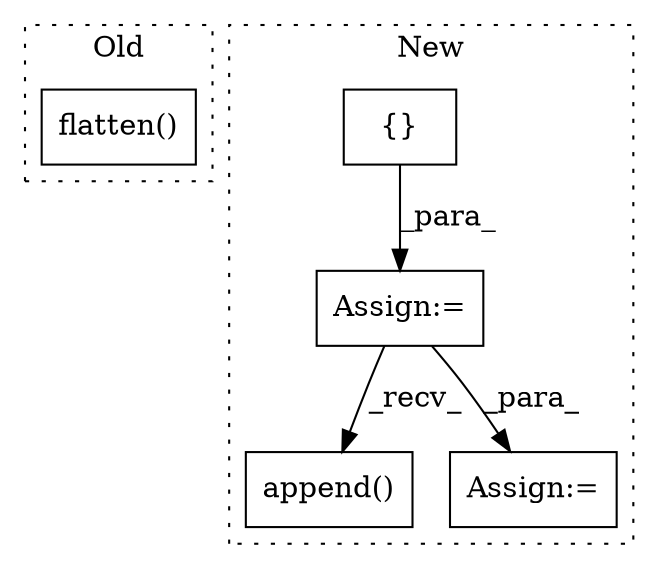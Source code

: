 digraph G {
subgraph cluster0 {
1 [label="flatten()" a="75" s="3345" l="45" shape="box"];
label = "Old";
style="dotted";
}
subgraph cluster1 {
2 [label="append()" a="75" s="3876,3910" l="27,1" shape="box"];
3 [label="Assign:=" a="68" s="3606" l="3" shape="box"];
4 [label="{}" a="59" s="3609,3609" l="2,1" shape="box"];
5 [label="Assign:=" a="68" s="4038" l="3" shape="box"];
label = "New";
style="dotted";
}
3 -> 2 [label="_recv_"];
3 -> 5 [label="_para_"];
4 -> 3 [label="_para_"];
}